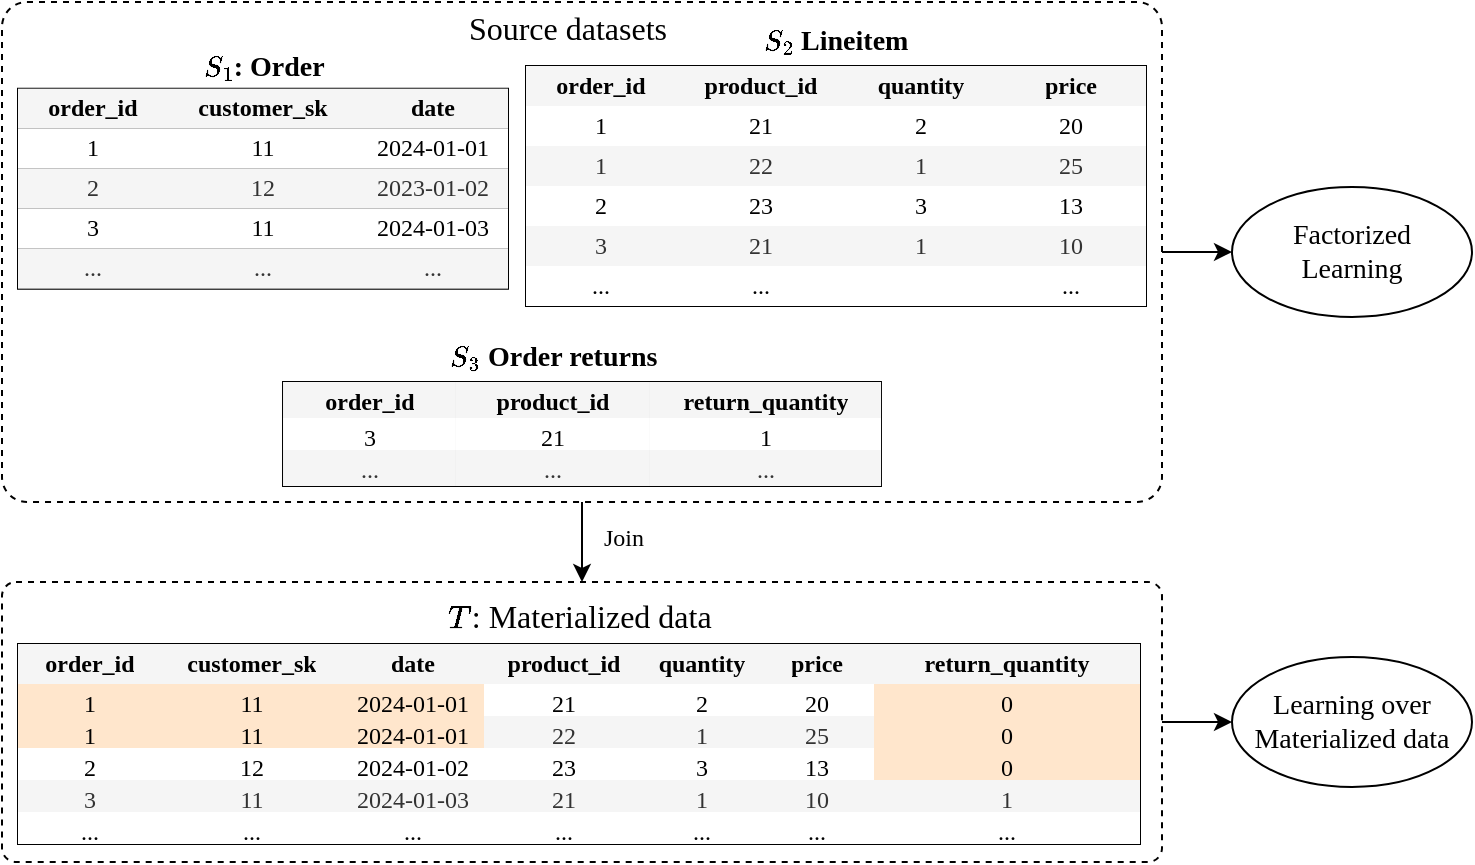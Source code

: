 <mxfile>
    <diagram name="Page-1" id="M6jngVwOxtqL-gZ75R2M">
        <mxGraphModel dx="942" dy="917" grid="1" gridSize="10" guides="1" tooltips="1" connect="1" arrows="1" fold="1" page="1" pageScale="1" pageWidth="827" pageHeight="1169" math="1" shadow="0">
            <root>
                <mxCell id="0"/>
                <mxCell id="1" parent="0"/>
                <mxCell id="zcqD_Dq0G7eDdX4AI_ru-199" style="edgeStyle=orthogonalEdgeStyle;rounded=1;orthogonalLoop=1;jettySize=auto;html=1;entryX=0.5;entryY=0;entryDx=0;entryDy=0;" parent="1" source="zcqD_Dq0G7eDdX4AI_ru-2" target="zcqD_Dq0G7eDdX4AI_ru-4" edge="1">
                    <mxGeometry relative="1" as="geometry"/>
                </mxCell>
                <mxCell id="zcqD_Dq0G7eDdX4AI_ru-2" value="" style="rounded=1;whiteSpace=wrap;html=1;fontSize=12;fillColor=none;fontFamily=palatina;fontSource=https%3A%2F%2Ffonts.googleapis.com%2Fcss%3Ffamily%3Dpalatina;fontColor=#000000;dashed=1;arcSize=5;" parent="1" vertex="1">
                    <mxGeometry x="45" y="40" width="580" height="250" as="geometry"/>
                </mxCell>
                <mxCell id="zcqD_Dq0G7eDdX4AI_ru-198" style="edgeStyle=orthogonalEdgeStyle;rounded=1;orthogonalLoop=1;jettySize=auto;html=1;entryX=0;entryY=0.5;entryDx=0;entryDy=0;" parent="1" source="zcqD_Dq0G7eDdX4AI_ru-4" target="zcqD_Dq0G7eDdX4AI_ru-81" edge="1">
                    <mxGeometry relative="1" as="geometry"/>
                </mxCell>
                <mxCell id="zcqD_Dq0G7eDdX4AI_ru-4" value="" style="rounded=1;whiteSpace=wrap;html=1;fontSize=12;fillColor=none;fontFamily=palatina;fontSource=https%3A%2F%2Ffonts.googleapis.com%2Fcss%3Ffamily%3Dpalatina;fontColor=#000000;dashed=1;arcSize=5;" parent="1" vertex="1">
                    <mxGeometry x="45" y="330" width="580" height="140" as="geometry"/>
                </mxCell>
                <mxCell id="zcqD_Dq0G7eDdX4AI_ru-5" value="&lt;font style=&quot;font-size: 16px;&quot;&gt;\(T\): Materialized data&lt;br style=&quot;font-size: 16px;&quot;&gt;&lt;/font&gt;" style="text;html=1;strokeColor=none;fillColor=none;align=center;verticalAlign=middle;whiteSpace=wrap;rounded=1;fontSize=16;fontColor=#000000;fontFamily=palatina;fontSource=https%3A%2F%2Ffonts.googleapis.com%2Fcss%3Ffamily%3Dpalatina;" parent="1" vertex="1">
                    <mxGeometry x="239" y="336.67" width="190" height="20" as="geometry"/>
                </mxCell>
                <mxCell id="zcqD_Dq0G7eDdX4AI_ru-6" value="" style="edgeStyle=orthogonalEdgeStyle;rounded=1;orthogonalLoop=1;jettySize=auto;html=1;exitX=1;exitY=0.5;exitDx=0;exitDy=0;fontSize=12;" parent="1" source="zcqD_Dq0G7eDdX4AI_ru-2" target="zcqD_Dq0G7eDdX4AI_ru-80" edge="1">
                    <mxGeometry relative="1" as="geometry"/>
                </mxCell>
                <mxCell id="zcqD_Dq0G7eDdX4AI_ru-7" value="&lt;font style=&quot;font-size: 16px;&quot;&gt;Source datasets&lt;/font&gt;" style="text;html=1;strokeColor=none;fillColor=none;align=center;verticalAlign=middle;whiteSpace=wrap;rounded=1;fontSize=16;fontColor=#000000;fontFamily=palatina;fontSource=https%3A%2F%2Ffonts.googleapis.com%2Fcss%3Ffamily%3Dpalatina;" parent="1" vertex="1">
                    <mxGeometry x="268.5" y="43.33" width="117.5" height="20" as="geometry"/>
                </mxCell>
                <mxCell id="zcqD_Dq0G7eDdX4AI_ru-8" value="" style="shape=table;startSize=0;container=1;collapsible=0;childLayout=tableLayout;labelBackgroundColor=none;fontSize=12;fontFamily=palatina;fontSource=https%3A%2F%2Ffonts.googleapis.com%2Fcss%3Ffamily%3Dpalatina;fontColor=#000000;rounded=1;" parent="1" vertex="1">
                    <mxGeometry x="53" y="83.33" width="245" height="100" as="geometry"/>
                </mxCell>
                <mxCell id="zcqD_Dq0G7eDdX4AI_ru-9" value="" style="shape=tableRow;horizontal=0;startSize=0;swimlaneHead=0;swimlaneBody=0;top=0;left=0;bottom=0;right=0;collapsible=0;dropTarget=0;fillColor=none;points=[[0,0.5],[1,0.5]];portConstraint=eastwest;labelBackgroundColor=none;fontSize=12;fontFamily=palatina;fontSource=https%3A%2F%2Ffonts.googleapis.com%2Fcss%3Ffamily%3Dpalatina;fontColor=#000000;rounded=1;" parent="zcqD_Dq0G7eDdX4AI_ru-8" vertex="1">
                    <mxGeometry width="245" height="20" as="geometry"/>
                </mxCell>
                <mxCell id="zcqD_Dq0G7eDdX4AI_ru-10" value="order_id" style="shape=partialRectangle;html=1;whiteSpace=wrap;connectable=0;overflow=hidden;top=0;left=0;bottom=0;right=0;pointerEvents=1;labelBackgroundColor=none;fillColor=#f5f5f5;strokeColor=#666666;fontColor=#000000;fontSize=12;fontFamily=palatina;fontSource=https%3A%2F%2Ffonts.googleapis.com%2Fcss%3Ffamily%3Dpalatina;fontStyle=1;rounded=1;" parent="zcqD_Dq0G7eDdX4AI_ru-9" vertex="1">
                    <mxGeometry width="75" height="20" as="geometry">
                        <mxRectangle width="75" height="20" as="alternateBounds"/>
                    </mxGeometry>
                </mxCell>
                <mxCell id="zcqD_Dq0G7eDdX4AI_ru-11" value="customer_sk" style="shape=partialRectangle;html=1;whiteSpace=wrap;connectable=0;overflow=hidden;top=0;left=0;bottom=0;right=0;pointerEvents=1;labelBackgroundColor=none;fillColor=#f5f5f5;strokeColor=#666666;fontColor=#000000;fontSize=12;fontFamily=palatina;fontSource=https%3A%2F%2Ffonts.googleapis.com%2Fcss%3Ffamily%3Dpalatina;fontStyle=1;rounded=1;" parent="zcqD_Dq0G7eDdX4AI_ru-9" vertex="1">
                    <mxGeometry x="75" width="95" height="20" as="geometry">
                        <mxRectangle width="95" height="20" as="alternateBounds"/>
                    </mxGeometry>
                </mxCell>
                <mxCell id="zcqD_Dq0G7eDdX4AI_ru-12" value="date" style="shape=partialRectangle;html=1;whiteSpace=wrap;connectable=0;overflow=hidden;top=0;left=0;bottom=0;right=0;pointerEvents=1;labelBackgroundColor=none;fillColor=#f5f5f5;strokeColor=#666666;fontColor=#000000;fontSize=12;fontFamily=palatina;fontSource=https%3A%2F%2Ffonts.googleapis.com%2Fcss%3Ffamily%3Dpalatina;fontStyle=1;rounded=1;" parent="zcqD_Dq0G7eDdX4AI_ru-9" vertex="1">
                    <mxGeometry x="170" width="75" height="20" as="geometry">
                        <mxRectangle width="75" height="20" as="alternateBounds"/>
                    </mxGeometry>
                </mxCell>
                <mxCell id="zcqD_Dq0G7eDdX4AI_ru-13" value="" style="shape=tableRow;horizontal=0;startSize=0;swimlaneHead=0;swimlaneBody=0;top=0;left=0;bottom=0;right=0;collapsible=0;dropTarget=0;fillColor=none;points=[[0,0.5],[1,0.5]];portConstraint=eastwest;labelBackgroundColor=none;fontSize=12;fontFamily=palatina;fontSource=https%3A%2F%2Ffonts.googleapis.com%2Fcss%3Ffamily%3Dpalatina;fontColor=#000000;rounded=1;" parent="zcqD_Dq0G7eDdX4AI_ru-8" vertex="1">
                    <mxGeometry y="20" width="245" height="20" as="geometry"/>
                </mxCell>
                <mxCell id="zcqD_Dq0G7eDdX4AI_ru-14" value="1" style="shape=partialRectangle;html=1;whiteSpace=wrap;connectable=0;overflow=hidden;top=0;left=0;bottom=0;right=0;pointerEvents=1;labelBackgroundColor=none;fontSize=12;fontFamily=palatina;fontSource=https%3A%2F%2Ffonts.googleapis.com%2Fcss%3Ffamily%3Dpalatina;fontColor=#000000;rounded=1;" parent="zcqD_Dq0G7eDdX4AI_ru-13" vertex="1">
                    <mxGeometry width="75" height="20" as="geometry">
                        <mxRectangle width="75" height="20" as="alternateBounds"/>
                    </mxGeometry>
                </mxCell>
                <mxCell id="zcqD_Dq0G7eDdX4AI_ru-15" value="11" style="shape=partialRectangle;html=1;whiteSpace=wrap;connectable=0;overflow=hidden;top=0;left=0;bottom=0;right=0;pointerEvents=1;labelBackgroundColor=none;fontSize=12;fontFamily=palatina;fontSource=https%3A%2F%2Ffonts.googleapis.com%2Fcss%3Ffamily%3Dpalatina;rounded=1;" parent="zcqD_Dq0G7eDdX4AI_ru-13" vertex="1">
                    <mxGeometry x="75" width="95" height="20" as="geometry">
                        <mxRectangle width="95" height="20" as="alternateBounds"/>
                    </mxGeometry>
                </mxCell>
                <mxCell id="zcqD_Dq0G7eDdX4AI_ru-16" value="2024-01-01" style="shape=partialRectangle;html=1;whiteSpace=wrap;connectable=0;overflow=hidden;top=0;left=0;bottom=0;right=0;pointerEvents=1;labelBackgroundColor=none;fontSize=12;fontFamily=palatina;fontSource=https%3A%2F%2Ffonts.googleapis.com%2Fcss%3Ffamily%3Dpalatina;fontColor=#000000;rounded=1;" parent="zcqD_Dq0G7eDdX4AI_ru-13" vertex="1">
                    <mxGeometry x="170" width="75" height="20" as="geometry">
                        <mxRectangle width="75" height="20" as="alternateBounds"/>
                    </mxGeometry>
                </mxCell>
                <mxCell id="zcqD_Dq0G7eDdX4AI_ru-17" style="shape=tableRow;horizontal=0;startSize=0;swimlaneHead=0;swimlaneBody=0;top=0;left=0;bottom=0;right=0;collapsible=0;dropTarget=0;fillColor=none;points=[[0,0.5],[1,0.5]];portConstraint=eastwest;labelBackgroundColor=none;fontSize=12;fontFamily=palatina;fontSource=https%3A%2F%2Ffonts.googleapis.com%2Fcss%3Ffamily%3Dpalatina;fontColor=#000000;rounded=1;" parent="zcqD_Dq0G7eDdX4AI_ru-8" vertex="1">
                    <mxGeometry y="40" width="245" height="20" as="geometry"/>
                </mxCell>
                <mxCell id="zcqD_Dq0G7eDdX4AI_ru-18" value="&lt;div style=&quot;font-size: 12px;&quot; align=&quot;center&quot;&gt;2&lt;/div&gt;" style="shape=partialRectangle;html=1;whiteSpace=wrap;connectable=0;overflow=hidden;top=0;left=0;bottom=0;right=0;pointerEvents=1;labelBackgroundColor=none;align=center;fontSize=12;fontFamily=palatina;fontSource=https%3A%2F%2Ffonts.googleapis.com%2Fcss%3Ffamily%3Dpalatina;fontColor=#333333;fillColor=#f5f5f5;strokeColor=#666666;rounded=1;" parent="zcqD_Dq0G7eDdX4AI_ru-17" vertex="1">
                    <mxGeometry width="75" height="20" as="geometry">
                        <mxRectangle width="75" height="20" as="alternateBounds"/>
                    </mxGeometry>
                </mxCell>
                <mxCell id="zcqD_Dq0G7eDdX4AI_ru-19" value="12" style="shape=partialRectangle;html=1;whiteSpace=wrap;connectable=0;overflow=hidden;top=0;left=0;bottom=0;right=0;pointerEvents=1;labelBackgroundColor=none;fontSize=12;fontFamily=palatina;fontSource=https%3A%2F%2Ffonts.googleapis.com%2Fcss%3Ffamily%3Dpalatina;fontColor=#333333;fillColor=#f5f5f5;strokeColor=#666666;rounded=1;" parent="zcqD_Dq0G7eDdX4AI_ru-17" vertex="1">
                    <mxGeometry x="75" width="95" height="20" as="geometry">
                        <mxRectangle width="95" height="20" as="alternateBounds"/>
                    </mxGeometry>
                </mxCell>
                <mxCell id="zcqD_Dq0G7eDdX4AI_ru-20" value="2023-01-02" style="shape=partialRectangle;html=1;whiteSpace=wrap;connectable=0;overflow=hidden;top=0;left=0;bottom=0;right=0;pointerEvents=1;labelBackgroundColor=none;fontSize=12;fontFamily=palatina;fontSource=https%3A%2F%2Ffonts.googleapis.com%2Fcss%3Ffamily%3Dpalatina;fontColor=#333333;fillColor=#f5f5f5;strokeColor=#666666;rounded=1;" parent="zcqD_Dq0G7eDdX4AI_ru-17" vertex="1">
                    <mxGeometry x="170" width="75" height="20" as="geometry">
                        <mxRectangle width="75" height="20" as="alternateBounds"/>
                    </mxGeometry>
                </mxCell>
                <mxCell id="zcqD_Dq0G7eDdX4AI_ru-21" style="shape=tableRow;horizontal=0;startSize=0;swimlaneHead=0;swimlaneBody=0;top=0;left=0;bottom=0;right=0;collapsible=0;dropTarget=0;fillColor=none;points=[[0,0.5],[1,0.5]];portConstraint=eastwest;labelBackgroundColor=none;fontSize=12;fontFamily=palatina;fontSource=https%3A%2F%2Ffonts.googleapis.com%2Fcss%3Ffamily%3Dpalatina;fontColor=#000000;rounded=1;" parent="zcqD_Dq0G7eDdX4AI_ru-8" vertex="1">
                    <mxGeometry y="60" width="245" height="20" as="geometry"/>
                </mxCell>
                <mxCell id="zcqD_Dq0G7eDdX4AI_ru-22" value="3" style="shape=partialRectangle;html=1;whiteSpace=wrap;connectable=0;overflow=hidden;top=0;left=0;bottom=0;right=0;pointerEvents=1;labelBackgroundColor=none;align=center;fontSize=12;fontFamily=palatina;fontSource=https%3A%2F%2Ffonts.googleapis.com%2Fcss%3Ffamily%3Dpalatina;fontColor=#000000;rounded=1;" parent="zcqD_Dq0G7eDdX4AI_ru-21" vertex="1">
                    <mxGeometry width="75" height="20" as="geometry">
                        <mxRectangle width="75" height="20" as="alternateBounds"/>
                    </mxGeometry>
                </mxCell>
                <mxCell id="zcqD_Dq0G7eDdX4AI_ru-23" value="11" style="shape=partialRectangle;html=1;whiteSpace=wrap;connectable=0;overflow=hidden;top=0;left=0;bottom=0;right=0;pointerEvents=1;labelBackgroundColor=none;fontSize=12;fontFamily=palatina;fontSource=https%3A%2F%2Ffonts.googleapis.com%2Fcss%3Ffamily%3Dpalatina;rounded=1;" parent="zcqD_Dq0G7eDdX4AI_ru-21" vertex="1">
                    <mxGeometry x="75" width="95" height="20" as="geometry">
                        <mxRectangle width="95" height="20" as="alternateBounds"/>
                    </mxGeometry>
                </mxCell>
                <mxCell id="zcqD_Dq0G7eDdX4AI_ru-24" value="2024-01-03" style="shape=partialRectangle;html=1;whiteSpace=wrap;connectable=0;overflow=hidden;top=0;left=0;bottom=0;right=0;pointerEvents=1;labelBackgroundColor=none;fontSize=12;fontFamily=palatina;fontSource=https%3A%2F%2Ffonts.googleapis.com%2Fcss%3Ffamily%3Dpalatina;fontColor=#000000;rounded=1;" parent="zcqD_Dq0G7eDdX4AI_ru-21" vertex="1">
                    <mxGeometry x="170" width="75" height="20" as="geometry">
                        <mxRectangle width="75" height="20" as="alternateBounds"/>
                    </mxGeometry>
                </mxCell>
                <mxCell id="zcqD_Dq0G7eDdX4AI_ru-25" style="shape=tableRow;horizontal=0;startSize=0;swimlaneHead=0;swimlaneBody=0;top=0;left=0;bottom=0;right=0;collapsible=0;dropTarget=0;fillColor=none;points=[[0,0.5],[1,0.5]];portConstraint=eastwest;labelBackgroundColor=none;fontSize=12;fontFamily=palatina;fontSource=https%3A%2F%2Ffonts.googleapis.com%2Fcss%3Ffamily%3Dpalatina;fontColor=#000000;rounded=1;" parent="zcqD_Dq0G7eDdX4AI_ru-8" vertex="1">
                    <mxGeometry y="80" width="245" height="20" as="geometry"/>
                </mxCell>
                <mxCell id="zcqD_Dq0G7eDdX4AI_ru-26" value="..." style="shape=partialRectangle;html=1;whiteSpace=wrap;connectable=0;overflow=hidden;top=0;left=0;bottom=0;right=0;pointerEvents=1;labelBackgroundColor=none;align=center;fontSize=12;fontFamily=palatina;fontSource=https%3A%2F%2Ffonts.googleapis.com%2Fcss%3Ffamily%3Dpalatina;fontColor=#333333;fillColor=#f5f5f5;strokeColor=#666666;rounded=1;" parent="zcqD_Dq0G7eDdX4AI_ru-25" vertex="1">
                    <mxGeometry width="75" height="20" as="geometry">
                        <mxRectangle width="75" height="20" as="alternateBounds"/>
                    </mxGeometry>
                </mxCell>
                <mxCell id="zcqD_Dq0G7eDdX4AI_ru-27" value="..." style="shape=partialRectangle;html=1;whiteSpace=wrap;connectable=0;overflow=hidden;top=0;left=0;bottom=0;right=0;pointerEvents=1;labelBackgroundColor=none;fontSize=12;fontFamily=palatina;fontSource=https%3A%2F%2Ffonts.googleapis.com%2Fcss%3Ffamily%3Dpalatina;fontColor=#333333;fillColor=#f5f5f5;strokeColor=#666666;rounded=1;" parent="zcqD_Dq0G7eDdX4AI_ru-25" vertex="1">
                    <mxGeometry x="75" width="95" height="20" as="geometry">
                        <mxRectangle width="95" height="20" as="alternateBounds"/>
                    </mxGeometry>
                </mxCell>
                <mxCell id="zcqD_Dq0G7eDdX4AI_ru-28" value="..." style="shape=partialRectangle;html=1;whiteSpace=wrap;connectable=0;overflow=hidden;top=0;left=0;bottom=0;right=0;pointerEvents=1;labelBackgroundColor=none;fontSize=12;fontFamily=palatina;fontSource=https%3A%2F%2Ffonts.googleapis.com%2Fcss%3Ffamily%3Dpalatina;fontColor=#333333;fillColor=#f5f5f5;strokeColor=#666666;rounded=1;" parent="zcqD_Dq0G7eDdX4AI_ru-25" vertex="1">
                    <mxGeometry x="170" width="75" height="20" as="geometry">
                        <mxRectangle width="75" height="20" as="alternateBounds"/>
                    </mxGeometry>
                </mxCell>
                <mxCell id="zcqD_Dq0G7eDdX4AI_ru-29" value="\(S_1\): Order" style="text;strokeColor=none;fillColor=none;align=center;verticalAlign=middle;whiteSpace=wrap;rounded=1;labelBackgroundColor=none;fontStyle=1;fontSize=14;fontFamily=palatina;fontSource=https%3A%2F%2Ffonts.googleapis.com%2Fcss%3Ffamily%3Dpalatina;fontColor=#000000;html=1;" parent="1" vertex="1">
                    <mxGeometry x="100.5" y="63.33" width="150" height="20" as="geometry"/>
                </mxCell>
                <mxCell id="zcqD_Dq0G7eDdX4AI_ru-30" value="" style="shape=table;startSize=0;container=1;collapsible=0;childLayout=tableLayout;labelBackgroundColor=none;fontSize=12;fontFamily=palatina;fontSource=https%3A%2F%2Ffonts.googleapis.com%2Fcss%3Ffamily%3Dpalatina;fontColor=#000000;rounded=1;" parent="1" vertex="1">
                    <mxGeometry x="307" y="72" width="310" height="120" as="geometry"/>
                </mxCell>
                <mxCell id="zcqD_Dq0G7eDdX4AI_ru-31" value="" style="shape=tableRow;horizontal=0;startSize=0;swimlaneHead=0;swimlaneBody=0;top=0;left=0;bottom=0;right=0;collapsible=0;dropTarget=0;fillColor=none;points=[[0,0.5],[1,0.5]];portConstraint=eastwest;labelBackgroundColor=none;fontSize=12;fontFamily=palatina;fontSource=https%3A%2F%2Ffonts.googleapis.com%2Fcss%3Ffamily%3Dpalatina;fontColor=#000000;rounded=1;" parent="zcqD_Dq0G7eDdX4AI_ru-30" vertex="1">
                    <mxGeometry width="310" height="20" as="geometry"/>
                </mxCell>
                <mxCell id="zcqD_Dq0G7eDdX4AI_ru-171" value="order_id" style="shape=partialRectangle;html=1;whiteSpace=wrap;connectable=0;overflow=hidden;top=0;left=0;bottom=0;right=0;pointerEvents=1;labelBackgroundColor=none;fillColor=#f5f5f5;strokeColor=#666666;fontColor=#000000;fontSize=12;fontFamily=palatina;fontSource=https%3A%2F%2Ffonts.googleapis.com%2Fcss%3Ffamily%3Dpalatina;fontStyle=1;rounded=1;" parent="zcqD_Dq0G7eDdX4AI_ru-31" vertex="1">
                    <mxGeometry width="75" height="20" as="geometry">
                        <mxRectangle width="75" height="20" as="alternateBounds"/>
                    </mxGeometry>
                </mxCell>
                <mxCell id="zcqD_Dq0G7eDdX4AI_ru-32" value="product_id" style="shape=partialRectangle;html=1;whiteSpace=wrap;connectable=0;overflow=hidden;top=0;left=0;bottom=0;right=0;pointerEvents=1;labelBackgroundColor=none;fillColor=#f5f5f5;strokeColor=#666666;fontColor=#000000;fontSize=12;fontFamily=palatina;fontSource=https%3A%2F%2Ffonts.googleapis.com%2Fcss%3Ffamily%3Dpalatina;fontStyle=1;rounded=1;" parent="zcqD_Dq0G7eDdX4AI_ru-31" vertex="1">
                    <mxGeometry x="75" width="85" height="20" as="geometry">
                        <mxRectangle width="85" height="20" as="alternateBounds"/>
                    </mxGeometry>
                </mxCell>
                <mxCell id="zcqD_Dq0G7eDdX4AI_ru-183" value="quantity" style="shape=partialRectangle;html=1;whiteSpace=wrap;connectable=0;overflow=hidden;top=0;left=0;bottom=0;right=0;pointerEvents=1;labelBackgroundColor=none;fillColor=#f5f5f5;strokeColor=#666666;fontColor=#000000;fontSize=12;fontFamily=palatina;fontSource=https%3A%2F%2Ffonts.googleapis.com%2Fcss%3Ffamily%3Dpalatina;fontStyle=1;rounded=1;" parent="zcqD_Dq0G7eDdX4AI_ru-31" vertex="1">
                    <mxGeometry x="160" width="75" height="20" as="geometry">
                        <mxRectangle width="75" height="20" as="alternateBounds"/>
                    </mxGeometry>
                </mxCell>
                <mxCell id="zcqD_Dq0G7eDdX4AI_ru-33" value="price" style="shape=partialRectangle;html=1;whiteSpace=wrap;connectable=0;overflow=hidden;top=0;left=0;bottom=0;right=0;pointerEvents=1;labelBackgroundColor=none;fillColor=#f5f5f5;strokeColor=#666666;fontColor=#000000;fontSize=12;fontFamily=palatina;fontSource=https%3A%2F%2Ffonts.googleapis.com%2Fcss%3Ffamily%3Dpalatina;fontStyle=1;rounded=1;" parent="zcqD_Dq0G7eDdX4AI_ru-31" vertex="1">
                    <mxGeometry x="235" width="75" height="20" as="geometry">
                        <mxRectangle width="75" height="20" as="alternateBounds"/>
                    </mxGeometry>
                </mxCell>
                <mxCell id="zcqD_Dq0G7eDdX4AI_ru-35" value="" style="shape=tableRow;horizontal=0;startSize=0;swimlaneHead=0;swimlaneBody=0;top=0;left=0;bottom=0;right=0;collapsible=0;dropTarget=0;fillColor=none;points=[[0,0.5],[1,0.5]];portConstraint=eastwest;labelBackgroundColor=none;fontSize=12;fontFamily=palatina;fontSource=https%3A%2F%2Ffonts.googleapis.com%2Fcss%3Ffamily%3Dpalatina;fontColor=#000000;rounded=1;" parent="zcqD_Dq0G7eDdX4AI_ru-30" vertex="1">
                    <mxGeometry y="20" width="310" height="20" as="geometry"/>
                </mxCell>
                <mxCell id="zcqD_Dq0G7eDdX4AI_ru-172" value="1" style="shape=partialRectangle;html=1;whiteSpace=wrap;connectable=0;overflow=hidden;top=0;left=0;bottom=0;right=0;pointerEvents=1;labelBackgroundColor=none;fontSize=12;fontFamily=palatina;fontSource=https%3A%2F%2Ffonts.googleapis.com%2Fcss%3Ffamily%3Dpalatina;fontColor=#000000;rounded=1;" parent="zcqD_Dq0G7eDdX4AI_ru-35" vertex="1">
                    <mxGeometry width="75" height="20" as="geometry">
                        <mxRectangle width="75" height="20" as="alternateBounds"/>
                    </mxGeometry>
                </mxCell>
                <mxCell id="zcqD_Dq0G7eDdX4AI_ru-36" value="21" style="shape=partialRectangle;html=1;whiteSpace=wrap;connectable=0;overflow=hidden;top=0;left=0;bottom=0;right=0;pointerEvents=1;labelBackgroundColor=none;fontSize=12;fontFamily=palatina;fontSource=https%3A%2F%2Ffonts.googleapis.com%2Fcss%3Ffamily%3Dpalatina;fontColor=#000000;rounded=1;" parent="zcqD_Dq0G7eDdX4AI_ru-35" vertex="1">
                    <mxGeometry x="75" width="85" height="20" as="geometry">
                        <mxRectangle width="85" height="20" as="alternateBounds"/>
                    </mxGeometry>
                </mxCell>
                <mxCell id="zcqD_Dq0G7eDdX4AI_ru-184" value="2" style="shape=partialRectangle;html=1;whiteSpace=wrap;connectable=0;overflow=hidden;top=0;left=0;bottom=0;right=0;pointerEvents=1;labelBackgroundColor=none;fontSize=12;fontFamily=palatina;fontSource=https%3A%2F%2Ffonts.googleapis.com%2Fcss%3Ffamily%3Dpalatina;fontColor=#000000;rounded=1;" parent="zcqD_Dq0G7eDdX4AI_ru-35" vertex="1">
                    <mxGeometry x="160" width="75" height="20" as="geometry">
                        <mxRectangle width="75" height="20" as="alternateBounds"/>
                    </mxGeometry>
                </mxCell>
                <mxCell id="zcqD_Dq0G7eDdX4AI_ru-37" value="20" style="shape=partialRectangle;html=1;whiteSpace=wrap;connectable=0;overflow=hidden;top=0;left=0;bottom=0;right=0;pointerEvents=1;labelBackgroundColor=none;fontSize=12;fontFamily=palatina;fontSource=https%3A%2F%2Ffonts.googleapis.com%2Fcss%3Ffamily%3Dpalatina;fontColor=#000000;rounded=1;" parent="zcqD_Dq0G7eDdX4AI_ru-35" vertex="1">
                    <mxGeometry x="235" width="75" height="20" as="geometry">
                        <mxRectangle width="75" height="20" as="alternateBounds"/>
                    </mxGeometry>
                </mxCell>
                <mxCell id="zcqD_Dq0G7eDdX4AI_ru-39" style="shape=tableRow;horizontal=0;startSize=0;swimlaneHead=0;swimlaneBody=0;top=0;left=0;bottom=0;right=0;collapsible=0;dropTarget=0;fillColor=none;points=[[0,0.5],[1,0.5]];portConstraint=eastwest;labelBackgroundColor=none;fontSize=12;fontFamily=palatina;fontSource=https%3A%2F%2Ffonts.googleapis.com%2Fcss%3Ffamily%3Dpalatina;fontColor=#000000;swimlaneFillColor=none;rounded=1;" parent="zcqD_Dq0G7eDdX4AI_ru-30" vertex="1">
                    <mxGeometry y="40" width="310" height="20" as="geometry"/>
                </mxCell>
                <mxCell id="zcqD_Dq0G7eDdX4AI_ru-173" value="1" style="shape=partialRectangle;html=1;whiteSpace=wrap;connectable=0;overflow=hidden;top=0;left=0;bottom=0;right=0;pointerEvents=1;labelBackgroundColor=none;fontSize=12;fontFamily=palatina;fontSource=https%3A%2F%2Ffonts.googleapis.com%2Fcss%3Ffamily%3Dpalatina;fontColor=#333333;fillColor=#f5f5f5;strokeColor=#666666;rounded=1;" parent="zcqD_Dq0G7eDdX4AI_ru-39" vertex="1">
                    <mxGeometry width="75" height="20" as="geometry">
                        <mxRectangle width="75" height="20" as="alternateBounds"/>
                    </mxGeometry>
                </mxCell>
                <mxCell id="zcqD_Dq0G7eDdX4AI_ru-40" value="22" style="shape=partialRectangle;html=1;whiteSpace=wrap;connectable=0;overflow=hidden;top=0;left=0;bottom=0;right=0;pointerEvents=1;labelBackgroundColor=none;fontSize=12;fontFamily=palatina;fontSource=https%3A%2F%2Ffonts.googleapis.com%2Fcss%3Ffamily%3Dpalatina;fontColor=#333333;fillColor=#f5f5f5;strokeColor=#666666;rounded=1;" parent="zcqD_Dq0G7eDdX4AI_ru-39" vertex="1">
                    <mxGeometry x="75" width="85" height="20" as="geometry">
                        <mxRectangle width="85" height="20" as="alternateBounds"/>
                    </mxGeometry>
                </mxCell>
                <mxCell id="zcqD_Dq0G7eDdX4AI_ru-185" value="1" style="shape=partialRectangle;html=1;whiteSpace=wrap;connectable=0;overflow=hidden;top=0;left=0;bottom=0;right=0;pointerEvents=1;labelBackgroundColor=none;fontSize=12;fontFamily=palatina;fontSource=https%3A%2F%2Ffonts.googleapis.com%2Fcss%3Ffamily%3Dpalatina;fontColor=#333333;fillColor=#f5f5f5;strokeColor=#666666;rounded=1;" parent="zcqD_Dq0G7eDdX4AI_ru-39" vertex="1">
                    <mxGeometry x="160" width="75" height="20" as="geometry">
                        <mxRectangle width="75" height="20" as="alternateBounds"/>
                    </mxGeometry>
                </mxCell>
                <mxCell id="zcqD_Dq0G7eDdX4AI_ru-41" value="25" style="shape=partialRectangle;html=1;whiteSpace=wrap;connectable=0;overflow=hidden;top=0;left=0;bottom=0;right=0;pointerEvents=1;labelBackgroundColor=none;fontSize=12;fontFamily=palatina;fontSource=https%3A%2F%2Ffonts.googleapis.com%2Fcss%3Ffamily%3Dpalatina;fontColor=#333333;fillColor=#f5f5f5;strokeColor=#666666;rounded=1;" parent="zcqD_Dq0G7eDdX4AI_ru-39" vertex="1">
                    <mxGeometry x="235" width="75" height="20" as="geometry">
                        <mxRectangle width="75" height="20" as="alternateBounds"/>
                    </mxGeometry>
                </mxCell>
                <mxCell id="zcqD_Dq0G7eDdX4AI_ru-43" style="shape=tableRow;horizontal=0;startSize=0;swimlaneHead=0;swimlaneBody=0;top=0;left=0;bottom=0;right=0;collapsible=0;dropTarget=0;fillColor=none;points=[[0,0.5],[1,0.5]];portConstraint=eastwest;labelBackgroundColor=none;fontSize=12;fontFamily=palatina;fontSource=https%3A%2F%2Ffonts.googleapis.com%2Fcss%3Ffamily%3Dpalatina;fontColor=#000000;rounded=1;" parent="zcqD_Dq0G7eDdX4AI_ru-30" vertex="1">
                    <mxGeometry y="60" width="310" height="20" as="geometry"/>
                </mxCell>
                <mxCell id="zcqD_Dq0G7eDdX4AI_ru-174" value="2" style="shape=partialRectangle;html=1;whiteSpace=wrap;connectable=0;overflow=hidden;top=0;left=0;bottom=0;right=0;pointerEvents=1;labelBackgroundColor=none;fontSize=12;fontFamily=palatina;fontSource=https%3A%2F%2Ffonts.googleapis.com%2Fcss%3Ffamily%3Dpalatina;fontColor=#000000;rounded=1;" parent="zcqD_Dq0G7eDdX4AI_ru-43" vertex="1">
                    <mxGeometry width="75" height="20" as="geometry">
                        <mxRectangle width="75" height="20" as="alternateBounds"/>
                    </mxGeometry>
                </mxCell>
                <mxCell id="zcqD_Dq0G7eDdX4AI_ru-44" value="23" style="shape=partialRectangle;html=1;whiteSpace=wrap;connectable=0;overflow=hidden;top=0;left=0;bottom=0;right=0;pointerEvents=1;labelBackgroundColor=none;fontSize=12;fontFamily=palatina;fontSource=https%3A%2F%2Ffonts.googleapis.com%2Fcss%3Ffamily%3Dpalatina;fontColor=#000000;rounded=1;" parent="zcqD_Dq0G7eDdX4AI_ru-43" vertex="1">
                    <mxGeometry x="75" width="85" height="20" as="geometry">
                        <mxRectangle width="85" height="20" as="alternateBounds"/>
                    </mxGeometry>
                </mxCell>
                <mxCell id="zcqD_Dq0G7eDdX4AI_ru-186" value="3" style="shape=partialRectangle;html=1;whiteSpace=wrap;connectable=0;overflow=hidden;top=0;left=0;bottom=0;right=0;pointerEvents=1;labelBackgroundColor=none;fontSize=12;fontFamily=palatina;fontSource=https%3A%2F%2Ffonts.googleapis.com%2Fcss%3Ffamily%3Dpalatina;fontColor=#000000;rounded=1;" parent="zcqD_Dq0G7eDdX4AI_ru-43" vertex="1">
                    <mxGeometry x="160" width="75" height="20" as="geometry">
                        <mxRectangle width="75" height="20" as="alternateBounds"/>
                    </mxGeometry>
                </mxCell>
                <mxCell id="zcqD_Dq0G7eDdX4AI_ru-45" value="13" style="shape=partialRectangle;html=1;whiteSpace=wrap;connectable=0;overflow=hidden;top=0;left=0;bottom=0;right=0;pointerEvents=1;labelBackgroundColor=none;fontSize=12;fontFamily=palatina;fontSource=https%3A%2F%2Ffonts.googleapis.com%2Fcss%3Ffamily%3Dpalatina;fontColor=#000000;rounded=1;" parent="zcqD_Dq0G7eDdX4AI_ru-43" vertex="1">
                    <mxGeometry x="235" width="75" height="20" as="geometry">
                        <mxRectangle width="75" height="20" as="alternateBounds"/>
                    </mxGeometry>
                </mxCell>
                <mxCell id="zcqD_Dq0G7eDdX4AI_ru-179" style="shape=tableRow;horizontal=0;startSize=0;swimlaneHead=0;swimlaneBody=0;top=0;left=0;bottom=0;right=0;collapsible=0;dropTarget=0;fillColor=none;points=[[0,0.5],[1,0.5]];portConstraint=eastwest;labelBackgroundColor=none;fontSize=12;fontFamily=palatina;fontSource=https%3A%2F%2Ffonts.googleapis.com%2Fcss%3Ffamily%3Dpalatina;fontColor=#000000;rounded=1;" parent="zcqD_Dq0G7eDdX4AI_ru-30" vertex="1">
                    <mxGeometry y="80" width="310" height="20" as="geometry"/>
                </mxCell>
                <mxCell id="zcqD_Dq0G7eDdX4AI_ru-180" value="3" style="shape=partialRectangle;html=1;whiteSpace=wrap;connectable=0;overflow=hidden;top=0;left=0;bottom=0;right=0;pointerEvents=1;labelBackgroundColor=none;fontSize=12;fontFamily=palatina;fontSource=https%3A%2F%2Ffonts.googleapis.com%2Fcss%3Ffamily%3Dpalatina;fontColor=#333333;fillColor=#f5f5f5;strokeColor=#666666;rounded=1;" parent="zcqD_Dq0G7eDdX4AI_ru-179" vertex="1">
                    <mxGeometry width="75" height="20" as="geometry">
                        <mxRectangle width="75" height="20" as="alternateBounds"/>
                    </mxGeometry>
                </mxCell>
                <mxCell id="zcqD_Dq0G7eDdX4AI_ru-181" value="21" style="shape=partialRectangle;html=1;whiteSpace=wrap;connectable=0;overflow=hidden;top=0;left=0;bottom=0;right=0;pointerEvents=1;labelBackgroundColor=none;fontSize=12;fontFamily=palatina;fontSource=https%3A%2F%2Ffonts.googleapis.com%2Fcss%3Ffamily%3Dpalatina;fontColor=#333333;fillColor=#f5f5f5;strokeColor=#666666;rounded=1;" parent="zcqD_Dq0G7eDdX4AI_ru-179" vertex="1">
                    <mxGeometry x="75" width="85" height="20" as="geometry">
                        <mxRectangle width="85" height="20" as="alternateBounds"/>
                    </mxGeometry>
                </mxCell>
                <mxCell id="zcqD_Dq0G7eDdX4AI_ru-187" value="1" style="shape=partialRectangle;html=1;whiteSpace=wrap;connectable=0;overflow=hidden;top=0;left=0;bottom=0;right=0;pointerEvents=1;labelBackgroundColor=none;fontSize=12;fontFamily=palatina;fontSource=https%3A%2F%2Ffonts.googleapis.com%2Fcss%3Ffamily%3Dpalatina;fontColor=#333333;fillColor=#f5f5f5;strokeColor=#666666;rounded=1;" parent="zcqD_Dq0G7eDdX4AI_ru-179" vertex="1">
                    <mxGeometry x="160" width="75" height="20" as="geometry">
                        <mxRectangle width="75" height="20" as="alternateBounds"/>
                    </mxGeometry>
                </mxCell>
                <mxCell id="zcqD_Dq0G7eDdX4AI_ru-182" value="10" style="shape=partialRectangle;html=1;whiteSpace=wrap;connectable=0;overflow=hidden;top=0;left=0;bottom=0;right=0;pointerEvents=1;labelBackgroundColor=none;fontSize=12;fontFamily=palatina;fontSource=https%3A%2F%2Ffonts.googleapis.com%2Fcss%3Ffamily%3Dpalatina;fontColor=#333333;fillColor=#f5f5f5;strokeColor=#666666;rounded=1;" parent="zcqD_Dq0G7eDdX4AI_ru-179" vertex="1">
                    <mxGeometry x="235" width="75" height="20" as="geometry">
                        <mxRectangle width="75" height="20" as="alternateBounds"/>
                    </mxGeometry>
                </mxCell>
                <mxCell id="zcqD_Dq0G7eDdX4AI_ru-175" style="shape=tableRow;horizontal=0;startSize=0;swimlaneHead=0;swimlaneBody=0;top=0;left=0;bottom=0;right=0;collapsible=0;dropTarget=0;fillColor=none;points=[[0,0.5],[1,0.5]];portConstraint=eastwest;labelBackgroundColor=none;fontSize=12;fontFamily=palatina;fontSource=https%3A%2F%2Ffonts.googleapis.com%2Fcss%3Ffamily%3Dpalatina;fontColor=#000000;rounded=1;" parent="zcqD_Dq0G7eDdX4AI_ru-30" vertex="1">
                    <mxGeometry y="100" width="310" height="20" as="geometry"/>
                </mxCell>
                <mxCell id="zcqD_Dq0G7eDdX4AI_ru-176" value="..." style="shape=partialRectangle;html=1;whiteSpace=wrap;connectable=0;overflow=hidden;top=0;left=0;bottom=0;right=0;pointerEvents=1;labelBackgroundColor=none;fontSize=12;fontFamily=palatina;fontSource=https%3A%2F%2Ffonts.googleapis.com%2Fcss%3Ffamily%3Dpalatina;fontColor=#000000;rounded=1;" parent="zcqD_Dq0G7eDdX4AI_ru-175" vertex="1">
                    <mxGeometry width="75" height="20" as="geometry">
                        <mxRectangle width="75" height="20" as="alternateBounds"/>
                    </mxGeometry>
                </mxCell>
                <mxCell id="zcqD_Dq0G7eDdX4AI_ru-177" value="..." style="shape=partialRectangle;html=1;whiteSpace=wrap;connectable=0;overflow=hidden;top=0;left=0;bottom=0;right=0;pointerEvents=1;labelBackgroundColor=none;fontSize=12;fontFamily=palatina;fontSource=https%3A%2F%2Ffonts.googleapis.com%2Fcss%3Ffamily%3Dpalatina;fontColor=#000000;rounded=1;" parent="zcqD_Dq0G7eDdX4AI_ru-175" vertex="1">
                    <mxGeometry x="75" width="85" height="20" as="geometry">
                        <mxRectangle width="85" height="20" as="alternateBounds"/>
                    </mxGeometry>
                </mxCell>
                <mxCell id="zcqD_Dq0G7eDdX4AI_ru-188" style="shape=partialRectangle;html=1;whiteSpace=wrap;connectable=0;overflow=hidden;top=0;left=0;bottom=0;right=0;pointerEvents=1;labelBackgroundColor=none;fontSize=12;fontFamily=palatina;fontSource=https%3A%2F%2Ffonts.googleapis.com%2Fcss%3Ffamily%3Dpalatina;fontColor=#000000;rounded=1;" parent="zcqD_Dq0G7eDdX4AI_ru-175" vertex="1">
                    <mxGeometry x="160" width="75" height="20" as="geometry">
                        <mxRectangle width="75" height="20" as="alternateBounds"/>
                    </mxGeometry>
                </mxCell>
                <mxCell id="zcqD_Dq0G7eDdX4AI_ru-178" value="..." style="shape=partialRectangle;html=1;whiteSpace=wrap;connectable=0;overflow=hidden;top=0;left=0;bottom=0;right=0;pointerEvents=1;labelBackgroundColor=none;fontSize=12;fontFamily=palatina;fontSource=https%3A%2F%2Ffonts.googleapis.com%2Fcss%3Ffamily%3Dpalatina;fontColor=#000000;rounded=1;" parent="zcqD_Dq0G7eDdX4AI_ru-175" vertex="1">
                    <mxGeometry x="235" width="75" height="20" as="geometry">
                        <mxRectangle width="75" height="20" as="alternateBounds"/>
                    </mxGeometry>
                </mxCell>
                <mxCell id="zcqD_Dq0G7eDdX4AI_ru-47" value="\(S_2\) Lineitem" style="text;html=1;strokeColor=none;fillColor=none;align=center;verticalAlign=middle;whiteSpace=wrap;rounded=1;labelBackgroundColor=none;fontStyle=1;fontSize=14;fontFamily=palatina;fontSource=https%3A%2F%2Ffonts.googleapis.com%2Fcss%3Ffamily%3Dpalatina;fontColor=#000000;" parent="1" vertex="1">
                    <mxGeometry x="397" y="48.0" width="130" height="24" as="geometry"/>
                </mxCell>
                <mxCell id="zcqD_Dq0G7eDdX4AI_ru-48" value="" style="shape=table;startSize=0;container=1;collapsible=0;childLayout=tableLayout;labelBackgroundColor=none;fontSize=12;fontFamily=palatina;fontSource=https%3A%2F%2Ffonts.googleapis.com%2Fcss%3Ffamily%3Dpalatina;fontColor=#000000;strokeColor=default;rounded=1;" parent="1" vertex="1">
                    <mxGeometry x="53" y="361" width="561" height="100" as="geometry"/>
                </mxCell>
                <mxCell id="zcqD_Dq0G7eDdX4AI_ru-49" value="" style="shape=tableRow;horizontal=0;startSize=0;swimlaneHead=0;swimlaneBody=0;top=0;left=0;bottom=0;right=0;collapsible=0;dropTarget=0;fillColor=none;points=[[0,0.5],[1,0.5]];portConstraint=eastwest;labelBackgroundColor=none;fontSize=12;fontFamily=palatina;fontSource=https%3A%2F%2Ffonts.googleapis.com%2Fcss%3Ffamily%3Dpalatina;fontColor=#000000;rounded=1;" parent="zcqD_Dq0G7eDdX4AI_ru-48" vertex="1">
                    <mxGeometry width="561" height="20" as="geometry"/>
                </mxCell>
                <mxCell id="zcqD_Dq0G7eDdX4AI_ru-50" value="order_id" style="shape=partialRectangle;html=1;whiteSpace=wrap;connectable=0;overflow=hidden;top=0;left=0;bottom=0;right=0;pointerEvents=1;labelBackgroundColor=none;fillColor=#f5f5f5;strokeColor=#666666;fontColor=#000000;fontSize=12;fontFamily=palatina;fontSource=https%3A%2F%2Ffonts.googleapis.com%2Fcss%3Ffamily%3Dpalatina;fontStyle=1;rounded=1;" parent="zcqD_Dq0G7eDdX4AI_ru-49" vertex="1">
                    <mxGeometry width="72" height="20" as="geometry">
                        <mxRectangle width="72" height="20" as="alternateBounds"/>
                    </mxGeometry>
                </mxCell>
                <mxCell id="zcqD_Dq0G7eDdX4AI_ru-51" value="customer_sk" style="shape=partialRectangle;html=1;whiteSpace=wrap;connectable=0;overflow=hidden;top=0;left=0;bottom=0;right=0;pointerEvents=1;labelBackgroundColor=none;fillColor=#f5f5f5;strokeColor=#666666;fontColor=#000000;fontSize=12;fontFamily=palatina;fontSource=https%3A%2F%2Ffonts.googleapis.com%2Fcss%3Ffamily%3Dpalatina;fontStyle=1;rounded=1;" parent="zcqD_Dq0G7eDdX4AI_ru-49" vertex="1">
                    <mxGeometry x="72" width="90" height="20" as="geometry">
                        <mxRectangle width="90" height="20" as="alternateBounds"/>
                    </mxGeometry>
                </mxCell>
                <mxCell id="zcqD_Dq0G7eDdX4AI_ru-52" value="date" style="shape=partialRectangle;html=1;whiteSpace=wrap;connectable=0;overflow=hidden;top=0;left=0;bottom=0;right=0;pointerEvents=1;labelBackgroundColor=none;fillColor=#f5f5f5;strokeColor=#666666;fontColor=#000000;fontSize=12;fontFamily=palatina;fontSource=https%3A%2F%2Ffonts.googleapis.com%2Fcss%3Ffamily%3Dpalatina;fontStyle=1;rounded=1;" parent="zcqD_Dq0G7eDdX4AI_ru-49" vertex="1">
                    <mxGeometry x="162" width="71" height="20" as="geometry">
                        <mxRectangle width="71" height="20" as="alternateBounds"/>
                    </mxGeometry>
                </mxCell>
                <mxCell id="zcqD_Dq0G7eDdX4AI_ru-53" value="product_id" style="shape=partialRectangle;html=1;whiteSpace=wrap;connectable=0;overflow=hidden;top=0;left=0;bottom=0;right=0;pointerEvents=1;labelBackgroundColor=none;fillColor=#f5f5f5;strokeColor=#666666;fontColor=#000000;fontSize=12;fontFamily=palatina;fontSource=https%3A%2F%2Ffonts.googleapis.com%2Fcss%3Ffamily%3Dpalatina;fontStyle=1;rounded=1;" parent="zcqD_Dq0G7eDdX4AI_ru-49" vertex="1">
                    <mxGeometry x="233" width="80" height="20" as="geometry">
                        <mxRectangle width="80" height="20" as="alternateBounds"/>
                    </mxGeometry>
                </mxCell>
                <mxCell id="zcqD_Dq0G7eDdX4AI_ru-54" value="quantity" style="shape=partialRectangle;html=1;whiteSpace=wrap;connectable=0;overflow=hidden;top=0;left=0;bottom=0;right=0;pointerEvents=1;labelBackgroundColor=none;fillColor=#f5f5f5;strokeColor=default;fontColor=#000000;fontSize=12;fontFamily=palatina;fontSource=https%3A%2F%2Ffonts.googleapis.com%2Fcss%3Ffamily%3Dpalatina;fontStyle=1;rounded=1;" parent="zcqD_Dq0G7eDdX4AI_ru-49" vertex="1">
                    <mxGeometry x="313" width="58" height="20" as="geometry">
                        <mxRectangle width="58" height="20" as="alternateBounds"/>
                    </mxGeometry>
                </mxCell>
                <mxCell id="zcqD_Dq0G7eDdX4AI_ru-136" value="price" style="shape=partialRectangle;html=1;whiteSpace=wrap;connectable=0;overflow=hidden;top=0;left=0;bottom=0;right=0;pointerEvents=1;labelBackgroundColor=none;fillColor=#f5f5f5;strokeColor=default;fontColor=#000000;fontSize=12;fontFamily=palatina;fontSource=https%3A%2F%2Ffonts.googleapis.com%2Fcss%3Ffamily%3Dpalatina;fontStyle=1;rounded=1;" parent="zcqD_Dq0G7eDdX4AI_ru-49" vertex="1">
                    <mxGeometry x="371" width="57" height="20" as="geometry">
                        <mxRectangle width="57" height="20" as="alternateBounds"/>
                    </mxGeometry>
                </mxCell>
                <mxCell id="zcqD_Dq0G7eDdX4AI_ru-131" value="return_quantity" style="shape=partialRectangle;html=1;whiteSpace=wrap;connectable=0;overflow=hidden;top=0;left=0;bottom=0;right=0;pointerEvents=1;labelBackgroundColor=none;fillColor=#f5f5f5;strokeColor=default;fontColor=#000000;fontSize=12;fontFamily=palatina;fontSource=https%3A%2F%2Ffonts.googleapis.com%2Fcss%3Ffamily%3Dpalatina;fontStyle=1;rounded=1;" parent="zcqD_Dq0G7eDdX4AI_ru-49" vertex="1">
                    <mxGeometry x="428" width="133" height="20" as="geometry">
                        <mxRectangle width="133" height="20" as="alternateBounds"/>
                    </mxGeometry>
                </mxCell>
                <mxCell id="zcqD_Dq0G7eDdX4AI_ru-55" value="" style="shape=tableRow;horizontal=0;startSize=0;swimlaneHead=0;swimlaneBody=0;top=0;left=0;bottom=0;right=0;collapsible=0;dropTarget=0;fillColor=none;points=[[0,0.5],[1,0.5]];portConstraint=eastwest;labelBackgroundColor=none;fontSize=12;fontFamily=palatina;fontSource=https%3A%2F%2Ffonts.googleapis.com%2Fcss%3Ffamily%3Dpalatina;fontColor=#000000;rounded=1;" parent="zcqD_Dq0G7eDdX4AI_ru-48" vertex="1">
                    <mxGeometry y="20" width="561" height="16" as="geometry"/>
                </mxCell>
                <mxCell id="zcqD_Dq0G7eDdX4AI_ru-56" value="1" style="shape=partialRectangle;html=1;whiteSpace=wrap;connectable=0;overflow=hidden;top=0;left=0;bottom=0;right=0;pointerEvents=1;labelBackgroundColor=none;fontSize=12;fontFamily=palatina;fontSource=https%3A%2F%2Ffonts.googleapis.com%2Fcss%3Ffamily%3Dpalatina;fillColor=#ffe6cc;strokeColor=#d79b00;rounded=1;" parent="zcqD_Dq0G7eDdX4AI_ru-55" vertex="1">
                    <mxGeometry width="72" height="16" as="geometry">
                        <mxRectangle width="72" height="16" as="alternateBounds"/>
                    </mxGeometry>
                </mxCell>
                <mxCell id="zcqD_Dq0G7eDdX4AI_ru-57" value="11" style="shape=partialRectangle;html=1;whiteSpace=wrap;connectable=0;overflow=hidden;top=0;left=0;bottom=0;right=0;pointerEvents=1;labelBackgroundColor=none;fontSize=12;fontFamily=palatina;fontSource=https%3A%2F%2Ffonts.googleapis.com%2Fcss%3Ffamily%3Dpalatina;fillColor=#ffe6cc;strokeColor=#d79b00;rounded=1;" parent="zcqD_Dq0G7eDdX4AI_ru-55" vertex="1">
                    <mxGeometry x="72" width="90" height="16" as="geometry">
                        <mxRectangle width="90" height="16" as="alternateBounds"/>
                    </mxGeometry>
                </mxCell>
                <mxCell id="zcqD_Dq0G7eDdX4AI_ru-58" value="2024-01-01" style="shape=partialRectangle;html=1;whiteSpace=wrap;connectable=0;overflow=hidden;top=0;left=0;bottom=0;right=0;pointerEvents=1;labelBackgroundColor=none;fontSize=12;fontFamily=palatina;fontSource=https%3A%2F%2Ffonts.googleapis.com%2Fcss%3Ffamily%3Dpalatina;fillColor=#ffe6cc;strokeColor=#d79b00;rounded=1;" parent="zcqD_Dq0G7eDdX4AI_ru-55" vertex="1">
                    <mxGeometry x="162" width="71" height="16" as="geometry">
                        <mxRectangle width="71" height="16" as="alternateBounds"/>
                    </mxGeometry>
                </mxCell>
                <mxCell id="zcqD_Dq0G7eDdX4AI_ru-59" value="21" style="shape=partialRectangle;html=1;whiteSpace=wrap;connectable=0;overflow=hidden;top=0;left=0;bottom=0;right=0;pointerEvents=1;labelBackgroundColor=none;fontSize=12;fontFamily=palatina;fontSource=https%3A%2F%2Ffonts.googleapis.com%2Fcss%3Ffamily%3Dpalatina;fontColor=#000000;rounded=1;" parent="zcqD_Dq0G7eDdX4AI_ru-55" vertex="1">
                    <mxGeometry x="233" width="80" height="16" as="geometry">
                        <mxRectangle width="80" height="16" as="alternateBounds"/>
                    </mxGeometry>
                </mxCell>
                <mxCell id="zcqD_Dq0G7eDdX4AI_ru-60" value="2" style="shape=partialRectangle;html=1;whiteSpace=wrap;connectable=0;overflow=hidden;top=0;left=0;bottom=0;right=0;pointerEvents=1;labelBackgroundColor=none;fontSize=12;fontFamily=palatina;fontSource=https%3A%2F%2Ffonts.googleapis.com%2Fcss%3Ffamily%3Dpalatina;fontColor=#000000;strokeColor=inherit;rounded=1;" parent="zcqD_Dq0G7eDdX4AI_ru-55" vertex="1">
                    <mxGeometry x="313" width="58" height="16" as="geometry">
                        <mxRectangle width="58" height="16" as="alternateBounds"/>
                    </mxGeometry>
                </mxCell>
                <mxCell id="zcqD_Dq0G7eDdX4AI_ru-137" value="20" style="shape=partialRectangle;html=1;whiteSpace=wrap;connectable=0;overflow=hidden;top=0;left=0;bottom=0;right=0;pointerEvents=1;labelBackgroundColor=none;fontSize=12;fontFamily=palatina;fontSource=https%3A%2F%2Ffonts.googleapis.com%2Fcss%3Ffamily%3Dpalatina;fontColor=#000000;strokeColor=inherit;rounded=1;" parent="zcqD_Dq0G7eDdX4AI_ru-55" vertex="1">
                    <mxGeometry x="371" width="57" height="16" as="geometry">
                        <mxRectangle width="57" height="16" as="alternateBounds"/>
                    </mxGeometry>
                </mxCell>
                <mxCell id="zcqD_Dq0G7eDdX4AI_ru-132" value="0" style="shape=partialRectangle;html=1;whiteSpace=wrap;connectable=0;overflow=hidden;top=0;left=0;bottom=0;right=0;pointerEvents=1;labelBackgroundColor=none;fontSize=12;fontFamily=palatina;fontSource=https%3A%2F%2Ffonts.googleapis.com%2Fcss%3Ffamily%3Dpalatina;strokeColor=#d79b00;fillColor=#ffe6cc;rounded=1;" parent="zcqD_Dq0G7eDdX4AI_ru-55" vertex="1">
                    <mxGeometry x="428" width="133" height="16" as="geometry">
                        <mxRectangle width="133" height="16" as="alternateBounds"/>
                    </mxGeometry>
                </mxCell>
                <mxCell id="zcqD_Dq0G7eDdX4AI_ru-61" style="shape=tableRow;horizontal=0;startSize=0;swimlaneHead=0;swimlaneBody=0;top=0;left=0;bottom=0;right=0;collapsible=0;dropTarget=0;fillColor=none;points=[[0,0.5],[1,0.5]];portConstraint=eastwest;labelBackgroundColor=none;fontSize=12;fontFamily=palatina;fontSource=https%3A%2F%2Ffonts.googleapis.com%2Fcss%3Ffamily%3Dpalatina;fontColor=#000000;rounded=1;" parent="zcqD_Dq0G7eDdX4AI_ru-48" vertex="1">
                    <mxGeometry y="36" width="561" height="16" as="geometry"/>
                </mxCell>
                <mxCell id="zcqD_Dq0G7eDdX4AI_ru-62" value="&lt;div style=&quot;font-size: 12px;&quot; align=&quot;center&quot;&gt;1&lt;/div&gt;" style="shape=partialRectangle;html=1;whiteSpace=wrap;connectable=0;overflow=hidden;top=0;left=0;bottom=0;right=0;pointerEvents=1;labelBackgroundColor=none;align=center;fontSize=12;fontFamily=palatina;fontSource=https%3A%2F%2Ffonts.googleapis.com%2Fcss%3Ffamily%3Dpalatina;fillColor=#ffe6cc;strokeColor=#d79b00;rounded=1;" parent="zcqD_Dq0G7eDdX4AI_ru-61" vertex="1">
                    <mxGeometry width="72" height="16" as="geometry">
                        <mxRectangle width="72" height="16" as="alternateBounds"/>
                    </mxGeometry>
                </mxCell>
                <mxCell id="zcqD_Dq0G7eDdX4AI_ru-63" value="11" style="shape=partialRectangle;html=1;whiteSpace=wrap;connectable=0;overflow=hidden;top=0;left=0;bottom=0;right=0;pointerEvents=1;labelBackgroundColor=none;align=center;fontSize=12;fontFamily=palatina;fontSource=https%3A%2F%2Ffonts.googleapis.com%2Fcss%3Ffamily%3Dpalatina;fillColor=#ffe6cc;strokeColor=#d79b00;rounded=1;" parent="zcqD_Dq0G7eDdX4AI_ru-61" vertex="1">
                    <mxGeometry x="72" width="90" height="16" as="geometry">
                        <mxRectangle width="90" height="16" as="alternateBounds"/>
                    </mxGeometry>
                </mxCell>
                <mxCell id="zcqD_Dq0G7eDdX4AI_ru-64" value="2024-01-01" style="shape=partialRectangle;html=1;whiteSpace=wrap;connectable=0;overflow=hidden;top=0;left=0;bottom=0;right=0;pointerEvents=1;labelBackgroundColor=none;align=center;fontSize=12;fontFamily=palatina;fontSource=https%3A%2F%2Ffonts.googleapis.com%2Fcss%3Ffamily%3Dpalatina;fillColor=#ffe6cc;strokeColor=#d79b00;rounded=1;" parent="zcqD_Dq0G7eDdX4AI_ru-61" vertex="1">
                    <mxGeometry x="162" width="71" height="16" as="geometry">
                        <mxRectangle width="71" height="16" as="alternateBounds"/>
                    </mxGeometry>
                </mxCell>
                <mxCell id="zcqD_Dq0G7eDdX4AI_ru-65" value="22" style="shape=partialRectangle;html=1;whiteSpace=wrap;connectable=0;overflow=hidden;top=0;left=0;bottom=0;right=0;pointerEvents=1;labelBackgroundColor=none;fontSize=12;fontFamily=palatina;fontSource=https%3A%2F%2Ffonts.googleapis.com%2Fcss%3Ffamily%3Dpalatina;fillColor=#f5f5f5;strokeColor=#666666;fontColor=#333333;rounded=1;" parent="zcqD_Dq0G7eDdX4AI_ru-61" vertex="1">
                    <mxGeometry x="233" width="80" height="16" as="geometry">
                        <mxRectangle width="80" height="16" as="alternateBounds"/>
                    </mxGeometry>
                </mxCell>
                <mxCell id="zcqD_Dq0G7eDdX4AI_ru-66" value="1" style="shape=partialRectangle;html=1;whiteSpace=wrap;connectable=0;overflow=hidden;top=0;left=0;bottom=0;right=0;pointerEvents=1;labelBackgroundColor=none;fontSize=12;fontFamily=palatina;fontSource=https%3A%2F%2Ffonts.googleapis.com%2Fcss%3Ffamily%3Dpalatina;strokeColor=#666666;fillColor=#f5f5f5;fontColor=#333333;rounded=1;" parent="zcqD_Dq0G7eDdX4AI_ru-61" vertex="1">
                    <mxGeometry x="313" width="58" height="16" as="geometry">
                        <mxRectangle width="58" height="16" as="alternateBounds"/>
                    </mxGeometry>
                </mxCell>
                <mxCell id="zcqD_Dq0G7eDdX4AI_ru-138" value="25" style="shape=partialRectangle;html=1;whiteSpace=wrap;connectable=0;overflow=hidden;top=0;left=0;bottom=0;right=0;pointerEvents=1;labelBackgroundColor=none;fontSize=12;fontFamily=palatina;fontSource=https%3A%2F%2Ffonts.googleapis.com%2Fcss%3Ffamily%3Dpalatina;strokeColor=#666666;fillColor=#f5f5f5;fontColor=#333333;rounded=1;" parent="zcqD_Dq0G7eDdX4AI_ru-61" vertex="1">
                    <mxGeometry x="371" width="57" height="16" as="geometry">
                        <mxRectangle width="57" height="16" as="alternateBounds"/>
                    </mxGeometry>
                </mxCell>
                <mxCell id="zcqD_Dq0G7eDdX4AI_ru-133" value="0" style="shape=partialRectangle;html=1;whiteSpace=wrap;connectable=0;overflow=hidden;top=0;left=0;bottom=0;right=0;pointerEvents=1;labelBackgroundColor=none;fontSize=12;fontFamily=palatina;fontSource=https%3A%2F%2Ffonts.googleapis.com%2Fcss%3Ffamily%3Dpalatina;strokeColor=#d79b00;fillColor=#ffe6cc;rounded=1;" parent="zcqD_Dq0G7eDdX4AI_ru-61" vertex="1">
                    <mxGeometry x="428" width="133" height="16" as="geometry">
                        <mxRectangle width="133" height="16" as="alternateBounds"/>
                    </mxGeometry>
                </mxCell>
                <mxCell id="zcqD_Dq0G7eDdX4AI_ru-67" style="shape=tableRow;horizontal=0;startSize=0;swimlaneHead=0;swimlaneBody=0;top=0;left=0;bottom=0;right=0;collapsible=0;dropTarget=0;fillColor=none;points=[[0,0.5],[1,0.5]];portConstraint=eastwest;labelBackgroundColor=none;fontSize=12;fontFamily=palatina;fontSource=https%3A%2F%2Ffonts.googleapis.com%2Fcss%3Ffamily%3Dpalatina;fontColor=#000000;rounded=1;" parent="zcqD_Dq0G7eDdX4AI_ru-48" vertex="1">
                    <mxGeometry y="52" width="561" height="16" as="geometry"/>
                </mxCell>
                <mxCell id="zcqD_Dq0G7eDdX4AI_ru-68" value="2" style="shape=partialRectangle;html=1;whiteSpace=wrap;connectable=0;overflow=hidden;top=0;left=0;bottom=0;right=0;pointerEvents=1;labelBackgroundColor=none;align=center;fontSize=12;fontFamily=palatina;fontSource=https%3A%2F%2Ffonts.googleapis.com%2Fcss%3Ffamily%3Dpalatina;fontColor=#000000;rounded=1;" parent="zcqD_Dq0G7eDdX4AI_ru-67" vertex="1">
                    <mxGeometry width="72" height="16" as="geometry">
                        <mxRectangle width="72" height="16" as="alternateBounds"/>
                    </mxGeometry>
                </mxCell>
                <mxCell id="zcqD_Dq0G7eDdX4AI_ru-69" value="12" style="shape=partialRectangle;html=1;whiteSpace=wrap;connectable=0;overflow=hidden;top=0;left=0;bottom=0;right=0;pointerEvents=1;labelBackgroundColor=none;align=center;fontSize=12;fontFamily=palatina;fontSource=https%3A%2F%2Ffonts.googleapis.com%2Fcss%3Ffamily%3Dpalatina;rounded=1;" parent="zcqD_Dq0G7eDdX4AI_ru-67" vertex="1">
                    <mxGeometry x="72" width="90" height="16" as="geometry">
                        <mxRectangle width="90" height="16" as="alternateBounds"/>
                    </mxGeometry>
                </mxCell>
                <mxCell id="zcqD_Dq0G7eDdX4AI_ru-70" value="2024-01-02" style="shape=partialRectangle;html=1;whiteSpace=wrap;connectable=0;overflow=hidden;top=0;left=0;bottom=0;right=0;pointerEvents=1;labelBackgroundColor=none;align=center;fontSize=12;fontFamily=palatina;fontSource=https%3A%2F%2Ffonts.googleapis.com%2Fcss%3Ffamily%3Dpalatina;rounded=1;" parent="zcqD_Dq0G7eDdX4AI_ru-67" vertex="1">
                    <mxGeometry x="162" width="71" height="16" as="geometry">
                        <mxRectangle width="71" height="16" as="alternateBounds"/>
                    </mxGeometry>
                </mxCell>
                <mxCell id="zcqD_Dq0G7eDdX4AI_ru-71" value="23" style="shape=partialRectangle;html=1;whiteSpace=wrap;connectable=0;overflow=hidden;top=0;left=0;bottom=0;right=0;pointerEvents=1;labelBackgroundColor=none;fontSize=12;fontFamily=palatina;fontSource=https%3A%2F%2Ffonts.googleapis.com%2Fcss%3Ffamily%3Dpalatina;rounded=1;" parent="zcqD_Dq0G7eDdX4AI_ru-67" vertex="1">
                    <mxGeometry x="233" width="80" height="16" as="geometry">
                        <mxRectangle width="80" height="16" as="alternateBounds"/>
                    </mxGeometry>
                </mxCell>
                <mxCell id="zcqD_Dq0G7eDdX4AI_ru-72" value="3" style="shape=partialRectangle;html=1;whiteSpace=wrap;connectable=0;overflow=hidden;top=0;left=0;bottom=0;right=0;pointerEvents=1;labelBackgroundColor=none;fontSize=12;fontFamily=palatina;fontSource=https%3A%2F%2Ffonts.googleapis.com%2Fcss%3Ffamily%3Dpalatina;rounded=1;" parent="zcqD_Dq0G7eDdX4AI_ru-67" vertex="1">
                    <mxGeometry x="313" width="58" height="16" as="geometry">
                        <mxRectangle width="58" height="16" as="alternateBounds"/>
                    </mxGeometry>
                </mxCell>
                <mxCell id="zcqD_Dq0G7eDdX4AI_ru-139" value="13" style="shape=partialRectangle;html=1;whiteSpace=wrap;connectable=0;overflow=hidden;top=0;left=0;bottom=0;right=0;pointerEvents=1;labelBackgroundColor=none;fontSize=12;fontFamily=palatina;fontSource=https%3A%2F%2Ffonts.googleapis.com%2Fcss%3Ffamily%3Dpalatina;rounded=1;" parent="zcqD_Dq0G7eDdX4AI_ru-67" vertex="1">
                    <mxGeometry x="371" width="57" height="16" as="geometry">
                        <mxRectangle width="57" height="16" as="alternateBounds"/>
                    </mxGeometry>
                </mxCell>
                <mxCell id="zcqD_Dq0G7eDdX4AI_ru-134" value="0" style="shape=partialRectangle;html=1;whiteSpace=wrap;connectable=0;overflow=hidden;top=0;left=0;bottom=0;right=0;pointerEvents=1;labelBackgroundColor=none;fontSize=12;fontFamily=palatina;fontSource=https%3A%2F%2Ffonts.googleapis.com%2Fcss%3Ffamily%3Dpalatina;fillColor=#ffe6cc;strokeColor=#d79b00;rounded=1;" parent="zcqD_Dq0G7eDdX4AI_ru-67" vertex="1">
                    <mxGeometry x="428" width="133" height="16" as="geometry">
                        <mxRectangle width="133" height="16" as="alternateBounds"/>
                    </mxGeometry>
                </mxCell>
                <mxCell id="zcqD_Dq0G7eDdX4AI_ru-189" style="shape=tableRow;horizontal=0;startSize=0;swimlaneHead=0;swimlaneBody=0;top=0;left=0;bottom=0;right=0;collapsible=0;dropTarget=0;fillColor=none;points=[[0,0.5],[1,0.5]];portConstraint=eastwest;labelBackgroundColor=none;fontSize=12;fontFamily=palatina;fontSource=https%3A%2F%2Ffonts.googleapis.com%2Fcss%3Ffamily%3Dpalatina;fontColor=#000000;rounded=1;" parent="zcqD_Dq0G7eDdX4AI_ru-48" vertex="1">
                    <mxGeometry y="68" width="561" height="16" as="geometry"/>
                </mxCell>
                <mxCell id="zcqD_Dq0G7eDdX4AI_ru-190" value="3" style="shape=partialRectangle;html=1;whiteSpace=wrap;connectable=0;overflow=hidden;top=0;left=0;bottom=0;right=0;pointerEvents=1;labelBackgroundColor=none;align=center;fontSize=12;fontFamily=palatina;fontSource=https%3A%2F%2Ffonts.googleapis.com%2Fcss%3Ffamily%3Dpalatina;fontColor=#333333;fillColor=#f5f5f5;strokeColor=#666666;rounded=1;" parent="zcqD_Dq0G7eDdX4AI_ru-189" vertex="1">
                    <mxGeometry width="72" height="16" as="geometry">
                        <mxRectangle width="72" height="16" as="alternateBounds"/>
                    </mxGeometry>
                </mxCell>
                <mxCell id="zcqD_Dq0G7eDdX4AI_ru-191" value="11" style="shape=partialRectangle;html=1;whiteSpace=wrap;connectable=0;overflow=hidden;top=0;left=0;bottom=0;right=0;pointerEvents=1;labelBackgroundColor=none;align=center;fontSize=12;fontFamily=palatina;fontSource=https%3A%2F%2Ffonts.googleapis.com%2Fcss%3Ffamily%3Dpalatina;fontColor=#333333;fillColor=#f5f5f5;strokeColor=#666666;rounded=1;" parent="zcqD_Dq0G7eDdX4AI_ru-189" vertex="1">
                    <mxGeometry x="72" width="90" height="16" as="geometry">
                        <mxRectangle width="90" height="16" as="alternateBounds"/>
                    </mxGeometry>
                </mxCell>
                <mxCell id="zcqD_Dq0G7eDdX4AI_ru-192" value="2024-01-03" style="shape=partialRectangle;html=1;whiteSpace=wrap;connectable=0;overflow=hidden;top=0;left=0;bottom=0;right=0;pointerEvents=1;labelBackgroundColor=none;align=center;fontSize=12;fontFamily=palatina;fontSource=https%3A%2F%2Ffonts.googleapis.com%2Fcss%3Ffamily%3Dpalatina;fontColor=#333333;fillColor=#f5f5f5;strokeColor=#666666;rounded=1;" parent="zcqD_Dq0G7eDdX4AI_ru-189" vertex="1">
                    <mxGeometry x="162" width="71" height="16" as="geometry">
                        <mxRectangle width="71" height="16" as="alternateBounds"/>
                    </mxGeometry>
                </mxCell>
                <mxCell id="zcqD_Dq0G7eDdX4AI_ru-193" value="21" style="shape=partialRectangle;html=1;whiteSpace=wrap;connectable=0;overflow=hidden;top=0;left=0;bottom=0;right=0;pointerEvents=1;labelBackgroundColor=none;fontSize=12;fontFamily=palatina;fontSource=https%3A%2F%2Ffonts.googleapis.com%2Fcss%3Ffamily%3Dpalatina;fontColor=#333333;fillColor=#f5f5f5;strokeColor=#666666;rounded=1;" parent="zcqD_Dq0G7eDdX4AI_ru-189" vertex="1">
                    <mxGeometry x="233" width="80" height="16" as="geometry">
                        <mxRectangle width="80" height="16" as="alternateBounds"/>
                    </mxGeometry>
                </mxCell>
                <mxCell id="zcqD_Dq0G7eDdX4AI_ru-194" value="1" style="shape=partialRectangle;html=1;whiteSpace=wrap;connectable=0;overflow=hidden;top=0;left=0;bottom=0;right=0;pointerEvents=1;labelBackgroundColor=none;fontSize=12;fontFamily=palatina;fontSource=https%3A%2F%2Ffonts.googleapis.com%2Fcss%3Ffamily%3Dpalatina;fontColor=#333333;strokeColor=#666666;fillColor=#f5f5f5;rounded=1;" parent="zcqD_Dq0G7eDdX4AI_ru-189" vertex="1">
                    <mxGeometry x="313" width="58" height="16" as="geometry">
                        <mxRectangle width="58" height="16" as="alternateBounds"/>
                    </mxGeometry>
                </mxCell>
                <mxCell id="zcqD_Dq0G7eDdX4AI_ru-195" value="10" style="shape=partialRectangle;html=1;whiteSpace=wrap;connectable=0;overflow=hidden;top=0;left=0;bottom=0;right=0;pointerEvents=1;labelBackgroundColor=none;fontSize=12;fontFamily=palatina;fontSource=https%3A%2F%2Ffonts.googleapis.com%2Fcss%3Ffamily%3Dpalatina;fontColor=#333333;strokeColor=#666666;fillColor=#f5f5f5;rounded=1;" parent="zcqD_Dq0G7eDdX4AI_ru-189" vertex="1">
                    <mxGeometry x="371" width="57" height="16" as="geometry">
                        <mxRectangle width="57" height="16" as="alternateBounds"/>
                    </mxGeometry>
                </mxCell>
                <mxCell id="zcqD_Dq0G7eDdX4AI_ru-196" value="1" style="shape=partialRectangle;html=1;whiteSpace=wrap;connectable=0;overflow=hidden;top=0;left=0;bottom=0;right=0;pointerEvents=1;labelBackgroundColor=none;fontSize=12;fontFamily=palatina;fontSource=https%3A%2F%2Ffonts.googleapis.com%2Fcss%3Ffamily%3Dpalatina;fontColor=#333333;strokeColor=#666666;fillColor=#f5f5f5;rounded=1;" parent="zcqD_Dq0G7eDdX4AI_ru-189" vertex="1">
                    <mxGeometry x="428" width="133" height="16" as="geometry">
                        <mxRectangle width="133" height="16" as="alternateBounds"/>
                    </mxGeometry>
                </mxCell>
                <mxCell id="zcqD_Dq0G7eDdX4AI_ru-73" style="shape=tableRow;horizontal=0;startSize=0;swimlaneHead=0;swimlaneBody=0;top=0;left=0;bottom=0;right=0;collapsible=0;dropTarget=0;fillColor=none;points=[[0,0.5],[1,0.5]];portConstraint=eastwest;labelBackgroundColor=none;fontSize=12;fontFamily=palatina;fontSource=https%3A%2F%2Ffonts.googleapis.com%2Fcss%3Ffamily%3Dpalatina;fontColor=#000000;rounded=1;" parent="zcqD_Dq0G7eDdX4AI_ru-48" vertex="1">
                    <mxGeometry y="84" width="561" height="16" as="geometry"/>
                </mxCell>
                <mxCell id="zcqD_Dq0G7eDdX4AI_ru-74" value="..." style="shape=partialRectangle;html=1;whiteSpace=wrap;connectable=0;overflow=hidden;top=0;left=0;bottom=0;right=0;pointerEvents=1;labelBackgroundColor=none;align=center;fontSize=12;fontFamily=palatina;fontSource=https%3A%2F%2Ffonts.googleapis.com%2Fcss%3Ffamily%3Dpalatina;rounded=1;" parent="zcqD_Dq0G7eDdX4AI_ru-73" vertex="1">
                    <mxGeometry width="72" height="16" as="geometry">
                        <mxRectangle width="72" height="16" as="alternateBounds"/>
                    </mxGeometry>
                </mxCell>
                <mxCell id="zcqD_Dq0G7eDdX4AI_ru-75" value="..." style="shape=partialRectangle;html=1;whiteSpace=wrap;connectable=0;overflow=hidden;top=0;left=0;bottom=0;right=0;pointerEvents=1;labelBackgroundColor=none;align=center;fontSize=12;fontFamily=palatina;fontSource=https%3A%2F%2Ffonts.googleapis.com%2Fcss%3Ffamily%3Dpalatina;rounded=1;" parent="zcqD_Dq0G7eDdX4AI_ru-73" vertex="1">
                    <mxGeometry x="72" width="90" height="16" as="geometry">
                        <mxRectangle width="90" height="16" as="alternateBounds"/>
                    </mxGeometry>
                </mxCell>
                <mxCell id="zcqD_Dq0G7eDdX4AI_ru-76" value="..." style="shape=partialRectangle;html=1;whiteSpace=wrap;connectable=0;overflow=hidden;top=0;left=0;bottom=0;right=0;pointerEvents=1;labelBackgroundColor=none;align=center;fontSize=12;fontFamily=palatina;fontSource=https%3A%2F%2Ffonts.googleapis.com%2Fcss%3Ffamily%3Dpalatina;rounded=1;" parent="zcqD_Dq0G7eDdX4AI_ru-73" vertex="1">
                    <mxGeometry x="162" width="71" height="16" as="geometry">
                        <mxRectangle width="71" height="16" as="alternateBounds"/>
                    </mxGeometry>
                </mxCell>
                <mxCell id="zcqD_Dq0G7eDdX4AI_ru-77" value="..." style="shape=partialRectangle;html=1;whiteSpace=wrap;connectable=0;overflow=hidden;top=0;left=0;bottom=0;right=0;pointerEvents=1;labelBackgroundColor=none;fontSize=12;fontFamily=palatina;fontSource=https%3A%2F%2Ffonts.googleapis.com%2Fcss%3Ffamily%3Dpalatina;rounded=1;" parent="zcqD_Dq0G7eDdX4AI_ru-73" vertex="1">
                    <mxGeometry x="233" width="80" height="16" as="geometry">
                        <mxRectangle width="80" height="16" as="alternateBounds"/>
                    </mxGeometry>
                </mxCell>
                <mxCell id="zcqD_Dq0G7eDdX4AI_ru-78" value="..." style="shape=partialRectangle;html=1;whiteSpace=wrap;connectable=0;overflow=hidden;top=0;left=0;bottom=0;right=0;pointerEvents=1;labelBackgroundColor=none;fontSize=12;fontFamily=palatina;fontSource=https%3A%2F%2Ffonts.googleapis.com%2Fcss%3Ffamily%3Dpalatina;rounded=1;" parent="zcqD_Dq0G7eDdX4AI_ru-73" vertex="1">
                    <mxGeometry x="313" width="58" height="16" as="geometry">
                        <mxRectangle width="58" height="16" as="alternateBounds"/>
                    </mxGeometry>
                </mxCell>
                <mxCell id="zcqD_Dq0G7eDdX4AI_ru-140" value="..." style="shape=partialRectangle;html=1;whiteSpace=wrap;connectable=0;overflow=hidden;top=0;left=0;bottom=0;right=0;pointerEvents=1;labelBackgroundColor=none;fontSize=12;fontFamily=palatina;fontSource=https%3A%2F%2Ffonts.googleapis.com%2Fcss%3Ffamily%3Dpalatina;rounded=1;" parent="zcqD_Dq0G7eDdX4AI_ru-73" vertex="1">
                    <mxGeometry x="371" width="57" height="16" as="geometry">
                        <mxRectangle width="57" height="16" as="alternateBounds"/>
                    </mxGeometry>
                </mxCell>
                <mxCell id="zcqD_Dq0G7eDdX4AI_ru-135" value="..." style="shape=partialRectangle;html=1;whiteSpace=wrap;connectable=0;overflow=hidden;top=0;left=0;bottom=0;right=0;pointerEvents=1;labelBackgroundColor=none;fontSize=12;fontFamily=palatina;fontSource=https%3A%2F%2Ffonts.googleapis.com%2Fcss%3Ffamily%3Dpalatina;rounded=1;" parent="zcqD_Dq0G7eDdX4AI_ru-73" vertex="1">
                    <mxGeometry x="428" width="133" height="16" as="geometry">
                        <mxRectangle width="133" height="16" as="alternateBounds"/>
                    </mxGeometry>
                </mxCell>
                <mxCell id="zcqD_Dq0G7eDdX4AI_ru-79" value="&lt;font style=&quot;font-size: 12px;&quot;&gt;Join&lt;/font&gt;" style="text;html=1;strokeColor=none;fillColor=none;align=center;verticalAlign=middle;whiteSpace=wrap;rounded=1;fontSize=12;fontFamily=palatina;fontSource=https%3A%2F%2Ffonts.googleapis.com%2Fcss%3Ffamily%3Dpalatina;fontColor=#000000;" parent="1" vertex="1">
                    <mxGeometry x="326" y="293" width="60" height="30" as="geometry"/>
                </mxCell>
                <mxCell id="zcqD_Dq0G7eDdX4AI_ru-80" value="Factorized &lt;br&gt;Learning" style="ellipse;whiteSpace=wrap;html=1;fontFamily=palatina;fontSource=https%3A%2F%2Ffonts.googleapis.com%2Fcss%3Ffamily%3Dpalatina;fontSize=14;rounded=1;" parent="1" vertex="1">
                    <mxGeometry x="660" y="132.5" width="120" height="65" as="geometry"/>
                </mxCell>
                <mxCell id="zcqD_Dq0G7eDdX4AI_ru-81" value="&lt;font data-font-src=&quot;https://fonts.googleapis.com/css?family=palatino&quot; style=&quot;font-size: 14px;&quot;&gt;Learning over Materialized data&lt;/font&gt;" style="ellipse;whiteSpace=wrap;html=1;fontFamily=palatina;fontSource=https%3A%2F%2Ffonts.googleapis.com%2Fcss%3Ffamily%3Dpalatina;fontSize=14;rounded=1;" parent="1" vertex="1">
                    <mxGeometry x="660" y="367.5" width="120" height="65" as="geometry"/>
                </mxCell>
                <mxCell id="zcqD_Dq0G7eDdX4AI_ru-91" value="" style="shape=table;startSize=0;container=1;collapsible=0;childLayout=tableLayout;labelBackgroundColor=none;fontSize=12;fontFamily=palatina;fontSource=https%3A%2F%2Ffonts.googleapis.com%2Fcss%3Ffamily%3Dpalatina;fontColor=#000000;rounded=1;" parent="1" vertex="1">
                    <mxGeometry x="185.51" y="230" width="298.97" height="52" as="geometry"/>
                </mxCell>
                <mxCell id="zcqD_Dq0G7eDdX4AI_ru-92" value="" style="shape=tableRow;horizontal=0;startSize=0;swimlaneHead=0;swimlaneBody=0;top=0;left=0;bottom=0;right=0;collapsible=0;dropTarget=0;fillColor=none;points=[[0,0.5],[1,0.5]];portConstraint=eastwest;labelBackgroundColor=none;fontSize=12;fontFamily=palatina;fontSource=https%3A%2F%2Ffonts.googleapis.com%2Fcss%3Ffamily%3Dpalatina;fontColor=#000000;rounded=1;" parent="zcqD_Dq0G7eDdX4AI_ru-91" vertex="1">
                    <mxGeometry width="298.97" height="18" as="geometry"/>
                </mxCell>
                <mxCell id="zcqD_Dq0G7eDdX4AI_ru-159" value="order_id" style="shape=partialRectangle;html=1;whiteSpace=wrap;connectable=0;overflow=hidden;top=0;left=0;bottom=0;right=0;pointerEvents=1;labelBackgroundColor=none;fillColor=#f5f5f5;strokeColor=#666666;fontColor=#000000;fontSize=12;fontFamily=palatina;fontSource=https%3A%2F%2Ffonts.googleapis.com%2Fcss%3Ffamily%3Dpalatina;fontStyle=1;rounded=1;" parent="zcqD_Dq0G7eDdX4AI_ru-92" vertex="1">
                    <mxGeometry width="86" height="18" as="geometry">
                        <mxRectangle width="86" height="18" as="alternateBounds"/>
                    </mxGeometry>
                </mxCell>
                <mxCell id="zcqD_Dq0G7eDdX4AI_ru-167" value="product_id" style="shape=partialRectangle;html=1;whiteSpace=wrap;connectable=0;overflow=hidden;top=0;left=0;bottom=0;right=0;pointerEvents=1;labelBackgroundColor=none;fillColor=#f5f5f5;strokeColor=#666666;fontColor=#000000;fontSize=12;fontFamily=palatina;fontSource=https%3A%2F%2Ffonts.googleapis.com%2Fcss%3Ffamily%3Dpalatina;fontStyle=1;rounded=1;" parent="zcqD_Dq0G7eDdX4AI_ru-92" vertex="1">
                    <mxGeometry x="86" width="97" height="18" as="geometry">
                        <mxRectangle width="97" height="18" as="alternateBounds"/>
                    </mxGeometry>
                </mxCell>
                <mxCell id="zcqD_Dq0G7eDdX4AI_ru-94" value="return_quantity" style="shape=partialRectangle;html=1;whiteSpace=wrap;connectable=0;overflow=hidden;top=0;left=0;bottom=0;right=0;pointerEvents=1;labelBackgroundColor=none;fillColor=#f5f5f5;strokeColor=#666666;fontColor=#000000;fontSize=12;fontFamily=palatina;fontSource=https%3A%2F%2Ffonts.googleapis.com%2Fcss%3Ffamily%3Dpalatina;fontStyle=1;rounded=1;" parent="zcqD_Dq0G7eDdX4AI_ru-92" vertex="1">
                    <mxGeometry x="183" width="116" height="18" as="geometry">
                        <mxRectangle width="116" height="18" as="alternateBounds"/>
                    </mxGeometry>
                </mxCell>
                <mxCell id="zcqD_Dq0G7eDdX4AI_ru-96" value="" style="shape=tableRow;horizontal=0;startSize=0;swimlaneHead=0;swimlaneBody=0;top=0;left=0;bottom=0;right=0;collapsible=0;dropTarget=0;fillColor=none;points=[[0,0.5],[1,0.5]];portConstraint=eastwest;labelBackgroundColor=none;fontSize=12;fontFamily=palatina;fontSource=https%3A%2F%2Ffonts.googleapis.com%2Fcss%3Ffamily%3Dpalatina;fontColor=#000000;rounded=1;" parent="zcqD_Dq0G7eDdX4AI_ru-91" vertex="1">
                    <mxGeometry y="18" width="298.97" height="16" as="geometry"/>
                </mxCell>
                <mxCell id="zcqD_Dq0G7eDdX4AI_ru-160" value="3" style="shape=partialRectangle;html=1;whiteSpace=wrap;connectable=0;overflow=hidden;top=0;left=0;bottom=0;right=0;pointerEvents=1;labelBackgroundColor=none;fontSize=12;fontFamily=palatina;fontSource=https%3A%2F%2Ffonts.googleapis.com%2Fcss%3Ffamily%3Dpalatina;fontColor=#000000;rounded=1;" parent="zcqD_Dq0G7eDdX4AI_ru-96" vertex="1">
                    <mxGeometry width="86" height="16" as="geometry">
                        <mxRectangle width="86" height="16" as="alternateBounds"/>
                    </mxGeometry>
                </mxCell>
                <mxCell id="zcqD_Dq0G7eDdX4AI_ru-168" value="21" style="shape=partialRectangle;html=1;whiteSpace=wrap;connectable=0;overflow=hidden;top=0;left=0;bottom=0;right=0;pointerEvents=1;labelBackgroundColor=none;fontSize=12;fontFamily=palatina;fontSource=https%3A%2F%2Ffonts.googleapis.com%2Fcss%3Ffamily%3Dpalatina;fontColor=#000000;rounded=1;" parent="zcqD_Dq0G7eDdX4AI_ru-96" vertex="1">
                    <mxGeometry x="86" width="97" height="16" as="geometry">
                        <mxRectangle width="97" height="16" as="alternateBounds"/>
                    </mxGeometry>
                </mxCell>
                <mxCell id="zcqD_Dq0G7eDdX4AI_ru-98" value="1" style="shape=partialRectangle;html=1;whiteSpace=wrap;connectable=0;overflow=hidden;top=0;left=0;bottom=0;right=0;pointerEvents=1;labelBackgroundColor=none;fontSize=12;fontFamily=palatina;fontSource=https%3A%2F%2Ffonts.googleapis.com%2Fcss%3Ffamily%3Dpalatina;fontColor=#000000;rounded=1;" parent="zcqD_Dq0G7eDdX4AI_ru-96" vertex="1">
                    <mxGeometry x="183" width="116" height="16" as="geometry">
                        <mxRectangle width="116" height="16" as="alternateBounds"/>
                    </mxGeometry>
                </mxCell>
                <mxCell id="zcqD_Dq0G7eDdX4AI_ru-100" style="shape=tableRow;horizontal=0;startSize=0;swimlaneHead=0;swimlaneBody=0;top=0;left=0;bottom=0;right=0;collapsible=0;dropTarget=0;fillColor=none;points=[[0,0.5],[1,0.5]];portConstraint=eastwest;labelBackgroundColor=none;fontSize=12;fontFamily=palatina;fontSource=https%3A%2F%2Ffonts.googleapis.com%2Fcss%3Ffamily%3Dpalatina;fontColor=#000000;swimlaneFillColor=none;rounded=1;" parent="zcqD_Dq0G7eDdX4AI_ru-91" vertex="1">
                    <mxGeometry y="34" width="298.97" height="18" as="geometry"/>
                </mxCell>
                <mxCell id="zcqD_Dq0G7eDdX4AI_ru-161" value="..." style="shape=partialRectangle;html=1;whiteSpace=wrap;connectable=0;overflow=hidden;top=0;left=0;bottom=0;right=0;pointerEvents=1;labelBackgroundColor=none;fontSize=12;fontFamily=palatina;fontSource=https%3A%2F%2Ffonts.googleapis.com%2Fcss%3Ffamily%3Dpalatina;fontColor=#333333;fillColor=#f5f5f5;strokeColor=#666666;rounded=1;" parent="zcqD_Dq0G7eDdX4AI_ru-100" vertex="1">
                    <mxGeometry width="86" height="18" as="geometry">
                        <mxRectangle width="86" height="18" as="alternateBounds"/>
                    </mxGeometry>
                </mxCell>
                <mxCell id="zcqD_Dq0G7eDdX4AI_ru-169" value="..." style="shape=partialRectangle;html=1;whiteSpace=wrap;connectable=0;overflow=hidden;top=0;left=0;bottom=0;right=0;pointerEvents=1;labelBackgroundColor=none;fontSize=12;fontFamily=palatina;fontSource=https%3A%2F%2Ffonts.googleapis.com%2Fcss%3Ffamily%3Dpalatina;fontColor=#333333;fillColor=#f5f5f5;strokeColor=#666666;rounded=1;" parent="zcqD_Dq0G7eDdX4AI_ru-100" vertex="1">
                    <mxGeometry x="86" width="97" height="18" as="geometry">
                        <mxRectangle width="97" height="18" as="alternateBounds"/>
                    </mxGeometry>
                </mxCell>
                <mxCell id="zcqD_Dq0G7eDdX4AI_ru-102" value="..." style="shape=partialRectangle;html=1;whiteSpace=wrap;connectable=0;overflow=hidden;top=0;left=0;bottom=0;right=0;pointerEvents=1;labelBackgroundColor=none;fontSize=12;fontFamily=palatina;fontSource=https%3A%2F%2Ffonts.googleapis.com%2Fcss%3Ffamily%3Dpalatina;fontColor=#333333;fillColor=#f5f5f5;strokeColor=#666666;rounded=1;" parent="zcqD_Dq0G7eDdX4AI_ru-100" vertex="1">
                    <mxGeometry x="183" width="116" height="18" as="geometry">
                        <mxRectangle width="116" height="18" as="alternateBounds"/>
                    </mxGeometry>
                </mxCell>
                <mxCell id="zcqD_Dq0G7eDdX4AI_ru-108" value="\(S_3\) Order returns" style="text;html=1;strokeColor=none;fillColor=none;align=center;verticalAlign=middle;whiteSpace=wrap;rounded=1;labelBackgroundColor=none;fontStyle=1;fontSize=14;fontFamily=palatina;fontSource=https%3A%2F%2Ffonts.googleapis.com%2Fcss%3Ffamily%3Dpalatina;fontColor=#000000;" parent="1" vertex="1">
                    <mxGeometry x="256" y="206" width="130" height="24" as="geometry"/>
                </mxCell>
            </root>
        </mxGraphModel>
    </diagram>
</mxfile>